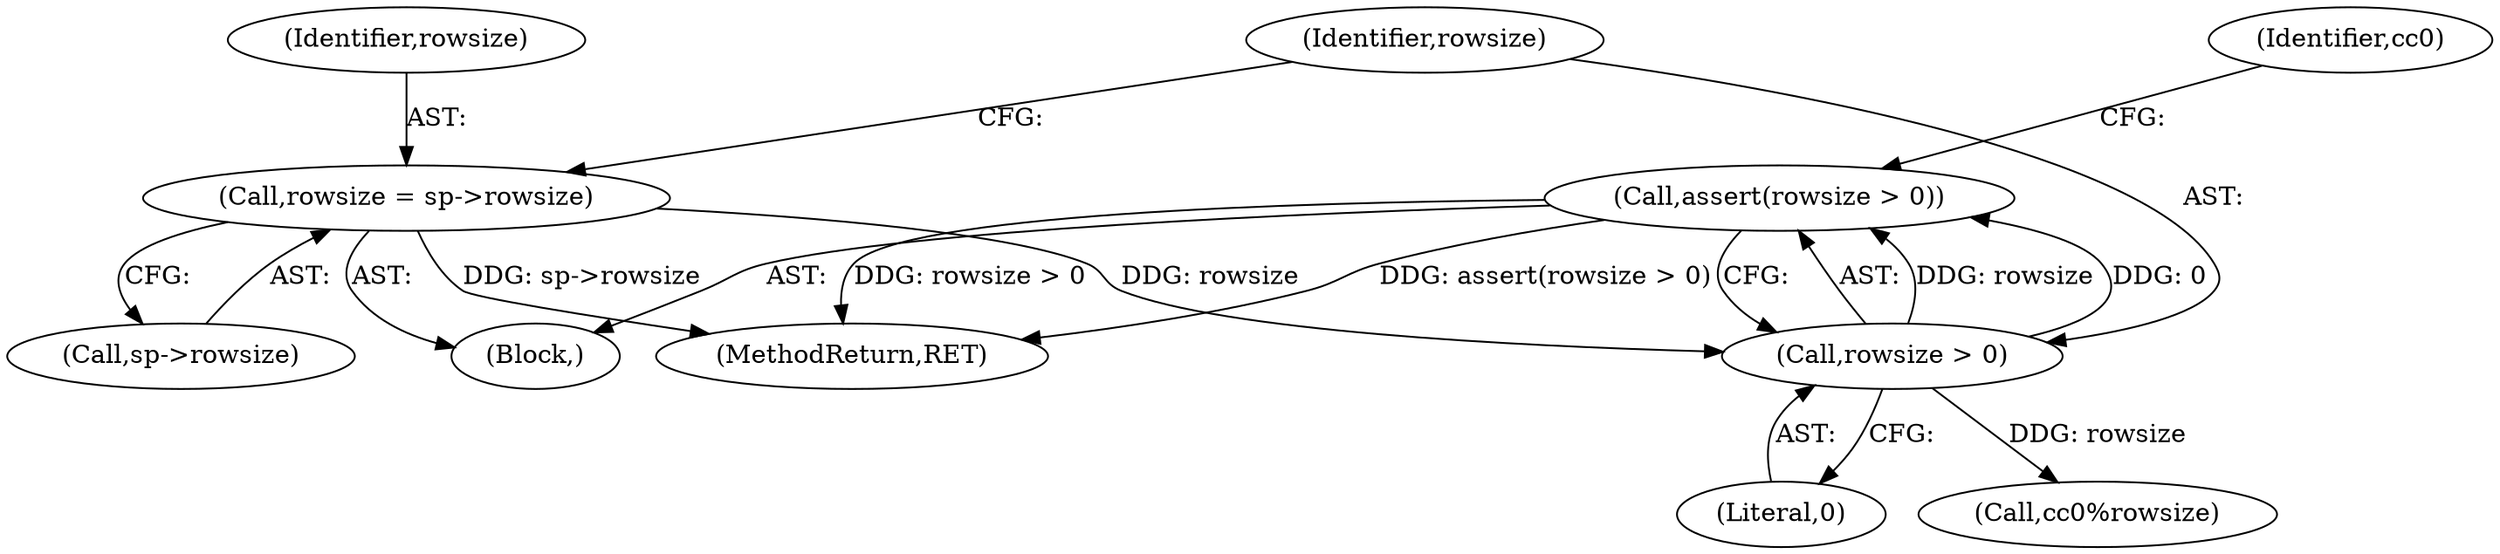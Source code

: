 digraph "0_libtiff_6a984bf7905c6621281588431f384e79d11a2e33@API" {
"1000172" [label="(Call,assert(rowsize > 0))"];
"1000173" [label="(Call,rowsize > 0)"];
"1000167" [label="(Call,rowsize = sp->rowsize)"];
"1000169" [label="(Call,sp->rowsize)"];
"1000167" [label="(Call,rowsize = sp->rowsize)"];
"1000173" [label="(Call,rowsize > 0)"];
"1000172" [label="(Call,assert(rowsize > 0))"];
"1000175" [label="(Literal,0)"];
"1000179" [label="(Identifier,cc0)"];
"1000178" [label="(Call,cc0%rowsize)"];
"1000174" [label="(Identifier,rowsize)"];
"1000168" [label="(Identifier,rowsize)"];
"1000220" [label="(MethodReturn,RET)"];
"1000106" [label="(Block,)"];
"1000172" -> "1000106"  [label="AST: "];
"1000172" -> "1000173"  [label="CFG: "];
"1000173" -> "1000172"  [label="AST: "];
"1000179" -> "1000172"  [label="CFG: "];
"1000172" -> "1000220"  [label="DDG: assert(rowsize > 0)"];
"1000172" -> "1000220"  [label="DDG: rowsize > 0"];
"1000173" -> "1000172"  [label="DDG: rowsize"];
"1000173" -> "1000172"  [label="DDG: 0"];
"1000173" -> "1000175"  [label="CFG: "];
"1000174" -> "1000173"  [label="AST: "];
"1000175" -> "1000173"  [label="AST: "];
"1000167" -> "1000173"  [label="DDG: rowsize"];
"1000173" -> "1000178"  [label="DDG: rowsize"];
"1000167" -> "1000106"  [label="AST: "];
"1000167" -> "1000169"  [label="CFG: "];
"1000168" -> "1000167"  [label="AST: "];
"1000169" -> "1000167"  [label="AST: "];
"1000174" -> "1000167"  [label="CFG: "];
"1000167" -> "1000220"  [label="DDG: sp->rowsize"];
}
